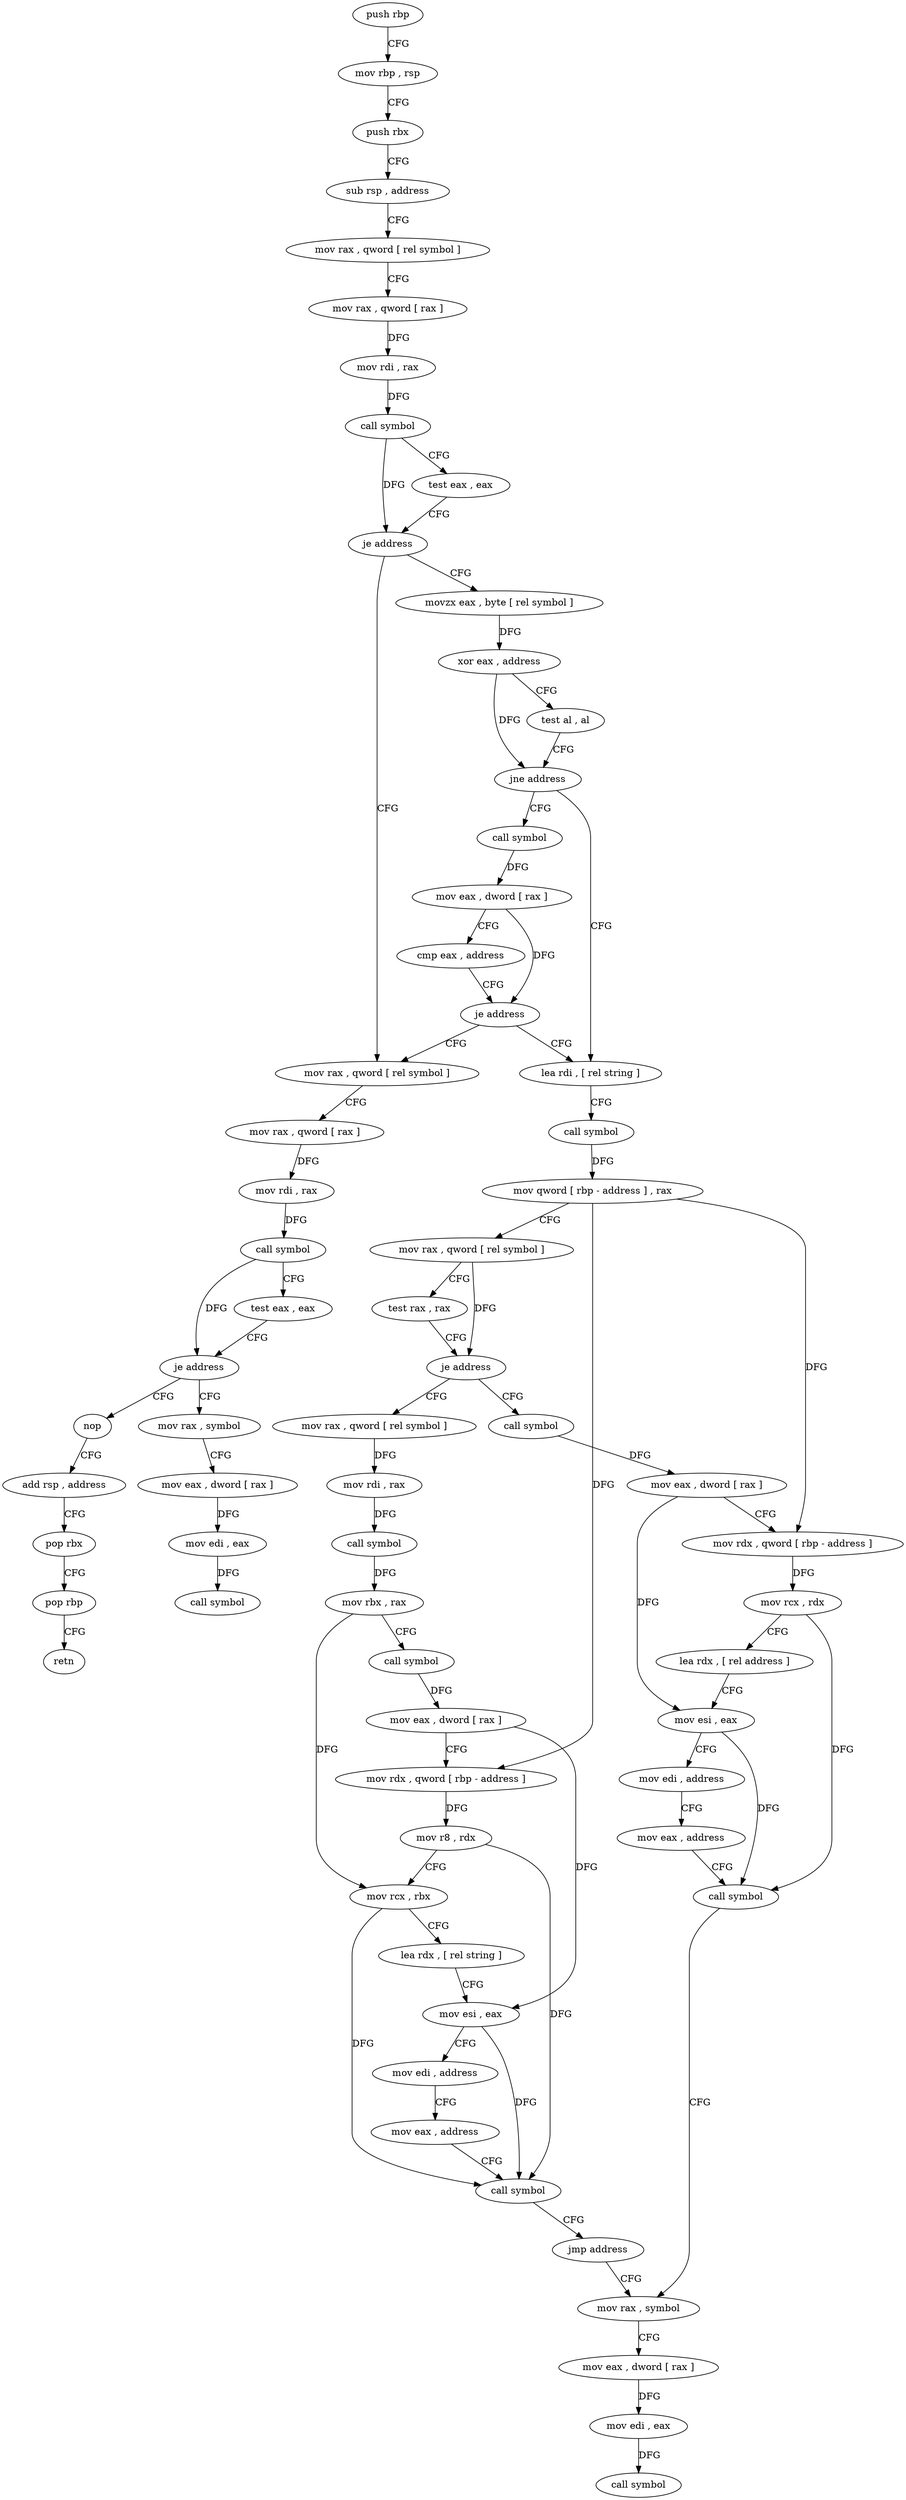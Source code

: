 digraph "func" {
"4220925" [label = "push rbp" ]
"4220926" [label = "mov rbp , rsp" ]
"4220929" [label = "push rbx" ]
"4220930" [label = "sub rsp , address" ]
"4220934" [label = "mov rax , qword [ rel symbol ]" ]
"4220941" [label = "mov rax , qword [ rax ]" ]
"4220944" [label = "mov rdi , rax" ]
"4220947" [label = "call symbol" ]
"4220952" [label = "test eax , eax" ]
"4220954" [label = "je address" ]
"4221133" [label = "mov rax , qword [ rel symbol ]" ]
"4220960" [label = "movzx eax , byte [ rel symbol ]" ]
"4221140" [label = "mov rax , qword [ rax ]" ]
"4221143" [label = "mov rdi , rax" ]
"4221146" [label = "call symbol" ]
"4221151" [label = "test eax , eax" ]
"4221153" [label = "je address" ]
"4221171" [label = "nop" ]
"4221155" [label = "mov rax , symbol" ]
"4220967" [label = "xor eax , address" ]
"4220970" [label = "test al , al" ]
"4220972" [label = "jne address" ]
"4220990" [label = "lea rdi , [ rel string ]" ]
"4220974" [label = "call symbol" ]
"4221172" [label = "add rsp , address" ]
"4221176" [label = "pop rbx" ]
"4221177" [label = "pop rbp" ]
"4221178" [label = "retn" ]
"4221162" [label = "mov eax , dword [ rax ]" ]
"4221164" [label = "mov edi , eax" ]
"4221166" [label = "call symbol" ]
"4220997" [label = "call symbol" ]
"4221002" [label = "mov qword [ rbp - address ] , rax" ]
"4221006" [label = "mov rax , qword [ rel symbol ]" ]
"4221013" [label = "test rax , rax" ]
"4221016" [label = "je address" ]
"4221079" [label = "call symbol" ]
"4221018" [label = "mov rax , qword [ rel symbol ]" ]
"4220979" [label = "mov eax , dword [ rax ]" ]
"4220981" [label = "cmp eax , address" ]
"4220984" [label = "je address" ]
"4221084" [label = "mov eax , dword [ rax ]" ]
"4221086" [label = "mov rdx , qword [ rbp - address ]" ]
"4221090" [label = "mov rcx , rdx" ]
"4221093" [label = "lea rdx , [ rel address ]" ]
"4221100" [label = "mov esi , eax" ]
"4221102" [label = "mov edi , address" ]
"4221107" [label = "mov eax , address" ]
"4221112" [label = "call symbol" ]
"4221117" [label = "mov rax , symbol" ]
"4221025" [label = "mov rdi , rax" ]
"4221028" [label = "call symbol" ]
"4221033" [label = "mov rbx , rax" ]
"4221036" [label = "call symbol" ]
"4221041" [label = "mov eax , dword [ rax ]" ]
"4221043" [label = "mov rdx , qword [ rbp - address ]" ]
"4221047" [label = "mov r8 , rdx" ]
"4221050" [label = "mov rcx , rbx" ]
"4221053" [label = "lea rdx , [ rel string ]" ]
"4221060" [label = "mov esi , eax" ]
"4221062" [label = "mov edi , address" ]
"4221067" [label = "mov eax , address" ]
"4221072" [label = "call symbol" ]
"4221077" [label = "jmp address" ]
"4221124" [label = "mov eax , dword [ rax ]" ]
"4221126" [label = "mov edi , eax" ]
"4221128" [label = "call symbol" ]
"4220925" -> "4220926" [ label = "CFG" ]
"4220926" -> "4220929" [ label = "CFG" ]
"4220929" -> "4220930" [ label = "CFG" ]
"4220930" -> "4220934" [ label = "CFG" ]
"4220934" -> "4220941" [ label = "CFG" ]
"4220941" -> "4220944" [ label = "DFG" ]
"4220944" -> "4220947" [ label = "DFG" ]
"4220947" -> "4220952" [ label = "CFG" ]
"4220947" -> "4220954" [ label = "DFG" ]
"4220952" -> "4220954" [ label = "CFG" ]
"4220954" -> "4221133" [ label = "CFG" ]
"4220954" -> "4220960" [ label = "CFG" ]
"4221133" -> "4221140" [ label = "CFG" ]
"4220960" -> "4220967" [ label = "DFG" ]
"4221140" -> "4221143" [ label = "DFG" ]
"4221143" -> "4221146" [ label = "DFG" ]
"4221146" -> "4221151" [ label = "CFG" ]
"4221146" -> "4221153" [ label = "DFG" ]
"4221151" -> "4221153" [ label = "CFG" ]
"4221153" -> "4221171" [ label = "CFG" ]
"4221153" -> "4221155" [ label = "CFG" ]
"4221171" -> "4221172" [ label = "CFG" ]
"4221155" -> "4221162" [ label = "CFG" ]
"4220967" -> "4220970" [ label = "CFG" ]
"4220967" -> "4220972" [ label = "DFG" ]
"4220970" -> "4220972" [ label = "CFG" ]
"4220972" -> "4220990" [ label = "CFG" ]
"4220972" -> "4220974" [ label = "CFG" ]
"4220990" -> "4220997" [ label = "CFG" ]
"4220974" -> "4220979" [ label = "DFG" ]
"4221172" -> "4221176" [ label = "CFG" ]
"4221176" -> "4221177" [ label = "CFG" ]
"4221177" -> "4221178" [ label = "CFG" ]
"4221162" -> "4221164" [ label = "DFG" ]
"4221164" -> "4221166" [ label = "DFG" ]
"4220997" -> "4221002" [ label = "DFG" ]
"4221002" -> "4221006" [ label = "CFG" ]
"4221002" -> "4221086" [ label = "DFG" ]
"4221002" -> "4221043" [ label = "DFG" ]
"4221006" -> "4221013" [ label = "CFG" ]
"4221006" -> "4221016" [ label = "DFG" ]
"4221013" -> "4221016" [ label = "CFG" ]
"4221016" -> "4221079" [ label = "CFG" ]
"4221016" -> "4221018" [ label = "CFG" ]
"4221079" -> "4221084" [ label = "DFG" ]
"4221018" -> "4221025" [ label = "DFG" ]
"4220979" -> "4220981" [ label = "CFG" ]
"4220979" -> "4220984" [ label = "DFG" ]
"4220981" -> "4220984" [ label = "CFG" ]
"4220984" -> "4221133" [ label = "CFG" ]
"4220984" -> "4220990" [ label = "CFG" ]
"4221084" -> "4221086" [ label = "CFG" ]
"4221084" -> "4221100" [ label = "DFG" ]
"4221086" -> "4221090" [ label = "DFG" ]
"4221090" -> "4221093" [ label = "CFG" ]
"4221090" -> "4221112" [ label = "DFG" ]
"4221093" -> "4221100" [ label = "CFG" ]
"4221100" -> "4221102" [ label = "CFG" ]
"4221100" -> "4221112" [ label = "DFG" ]
"4221102" -> "4221107" [ label = "CFG" ]
"4221107" -> "4221112" [ label = "CFG" ]
"4221112" -> "4221117" [ label = "CFG" ]
"4221117" -> "4221124" [ label = "CFG" ]
"4221025" -> "4221028" [ label = "DFG" ]
"4221028" -> "4221033" [ label = "DFG" ]
"4221033" -> "4221036" [ label = "CFG" ]
"4221033" -> "4221050" [ label = "DFG" ]
"4221036" -> "4221041" [ label = "DFG" ]
"4221041" -> "4221043" [ label = "CFG" ]
"4221041" -> "4221060" [ label = "DFG" ]
"4221043" -> "4221047" [ label = "DFG" ]
"4221047" -> "4221050" [ label = "CFG" ]
"4221047" -> "4221072" [ label = "DFG" ]
"4221050" -> "4221053" [ label = "CFG" ]
"4221050" -> "4221072" [ label = "DFG" ]
"4221053" -> "4221060" [ label = "CFG" ]
"4221060" -> "4221062" [ label = "CFG" ]
"4221060" -> "4221072" [ label = "DFG" ]
"4221062" -> "4221067" [ label = "CFG" ]
"4221067" -> "4221072" [ label = "CFG" ]
"4221072" -> "4221077" [ label = "CFG" ]
"4221077" -> "4221117" [ label = "CFG" ]
"4221124" -> "4221126" [ label = "DFG" ]
"4221126" -> "4221128" [ label = "DFG" ]
}
